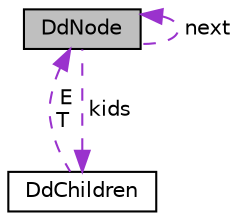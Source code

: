 digraph "DdNode"
{
 // LATEX_PDF_SIZE
  edge [fontname="Helvetica",fontsize="10",labelfontname="Helvetica",labelfontsize="10"];
  node [fontname="Helvetica",fontsize="10",shape=record];
  Node1 [label="DdNode",height=0.2,width=0.4,color="black", fillcolor="grey75", style="filled", fontcolor="black",tooltip="Decision diagram node."];
  Node2 -> Node1 [dir="back",color="darkorchid3",fontsize="10",style="dashed",label=" kids" ,fontname="Helvetica"];
  Node2 [label="DdChildren",height=0.2,width=0.4,color="black", fillcolor="white", style="filled",URL="$structDdChildren.html",tooltip="The two children of a non-terminal node."];
  Node1 -> Node2 [dir="back",color="darkorchid3",fontsize="10",style="dashed",label=" E\nT" ,fontname="Helvetica"];
  Node1 -> Node1 [dir="back",color="darkorchid3",fontsize="10",style="dashed",label=" next" ,fontname="Helvetica"];
}

